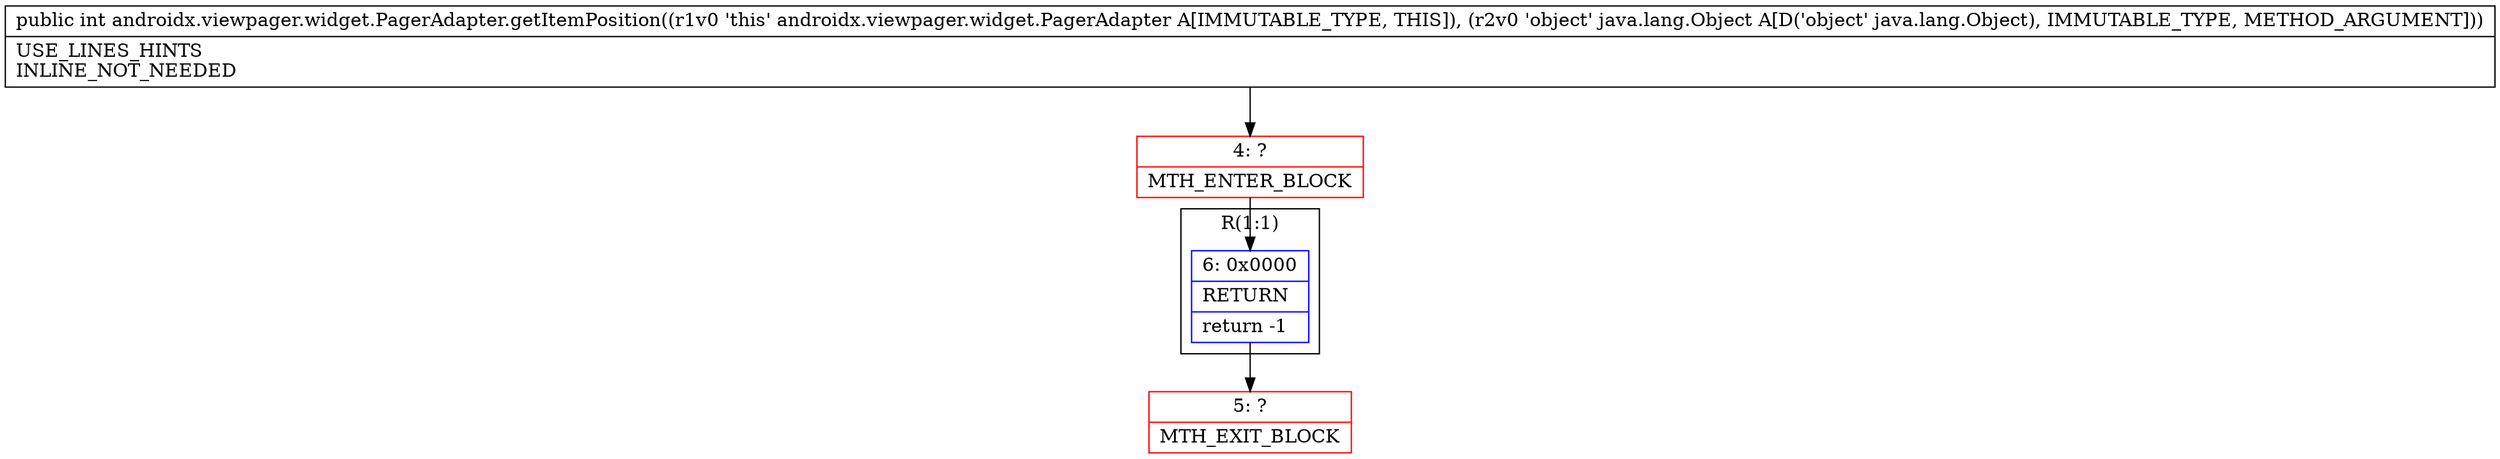 digraph "CFG forandroidx.viewpager.widget.PagerAdapter.getItemPosition(Ljava\/lang\/Object;)I" {
subgraph cluster_Region_443088372 {
label = "R(1:1)";
node [shape=record,color=blue];
Node_6 [shape=record,label="{6\:\ 0x0000|RETURN\l|return \-1\l}"];
}
Node_4 [shape=record,color=red,label="{4\:\ ?|MTH_ENTER_BLOCK\l}"];
Node_5 [shape=record,color=red,label="{5\:\ ?|MTH_EXIT_BLOCK\l}"];
MethodNode[shape=record,label="{public int androidx.viewpager.widget.PagerAdapter.getItemPosition((r1v0 'this' androidx.viewpager.widget.PagerAdapter A[IMMUTABLE_TYPE, THIS]), (r2v0 'object' java.lang.Object A[D('object' java.lang.Object), IMMUTABLE_TYPE, METHOD_ARGUMENT]))  | USE_LINES_HINTS\lINLINE_NOT_NEEDED\l}"];
MethodNode -> Node_4;Node_6 -> Node_5;
Node_4 -> Node_6;
}

